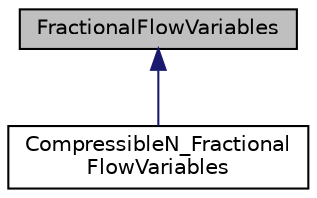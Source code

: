 digraph "FractionalFlowVariables"
{
 // LATEX_PDF_SIZE
  edge [fontname="Helvetica",fontsize="10",labelfontname="Helvetica",labelfontsize="10"];
  node [fontname="Helvetica",fontsize="10",shape=record];
  Node1 [label="FractionalFlowVariables",height=0.2,width=0.4,color="black", fillcolor="grey75", style="filled", fontcolor="black",tooltip=" "];
  Node1 -> Node2 [dir="back",color="midnightblue",fontsize="10",style="solid",fontname="Helvetica"];
  Node2 [label="CompressibleN_Fractional\lFlowVariables",height=0.2,width=0.4,color="black", fillcolor="white", style="filled",URL="$structCompressibleN__FractionalFlowVariables.html",tooltip=" "];
}
